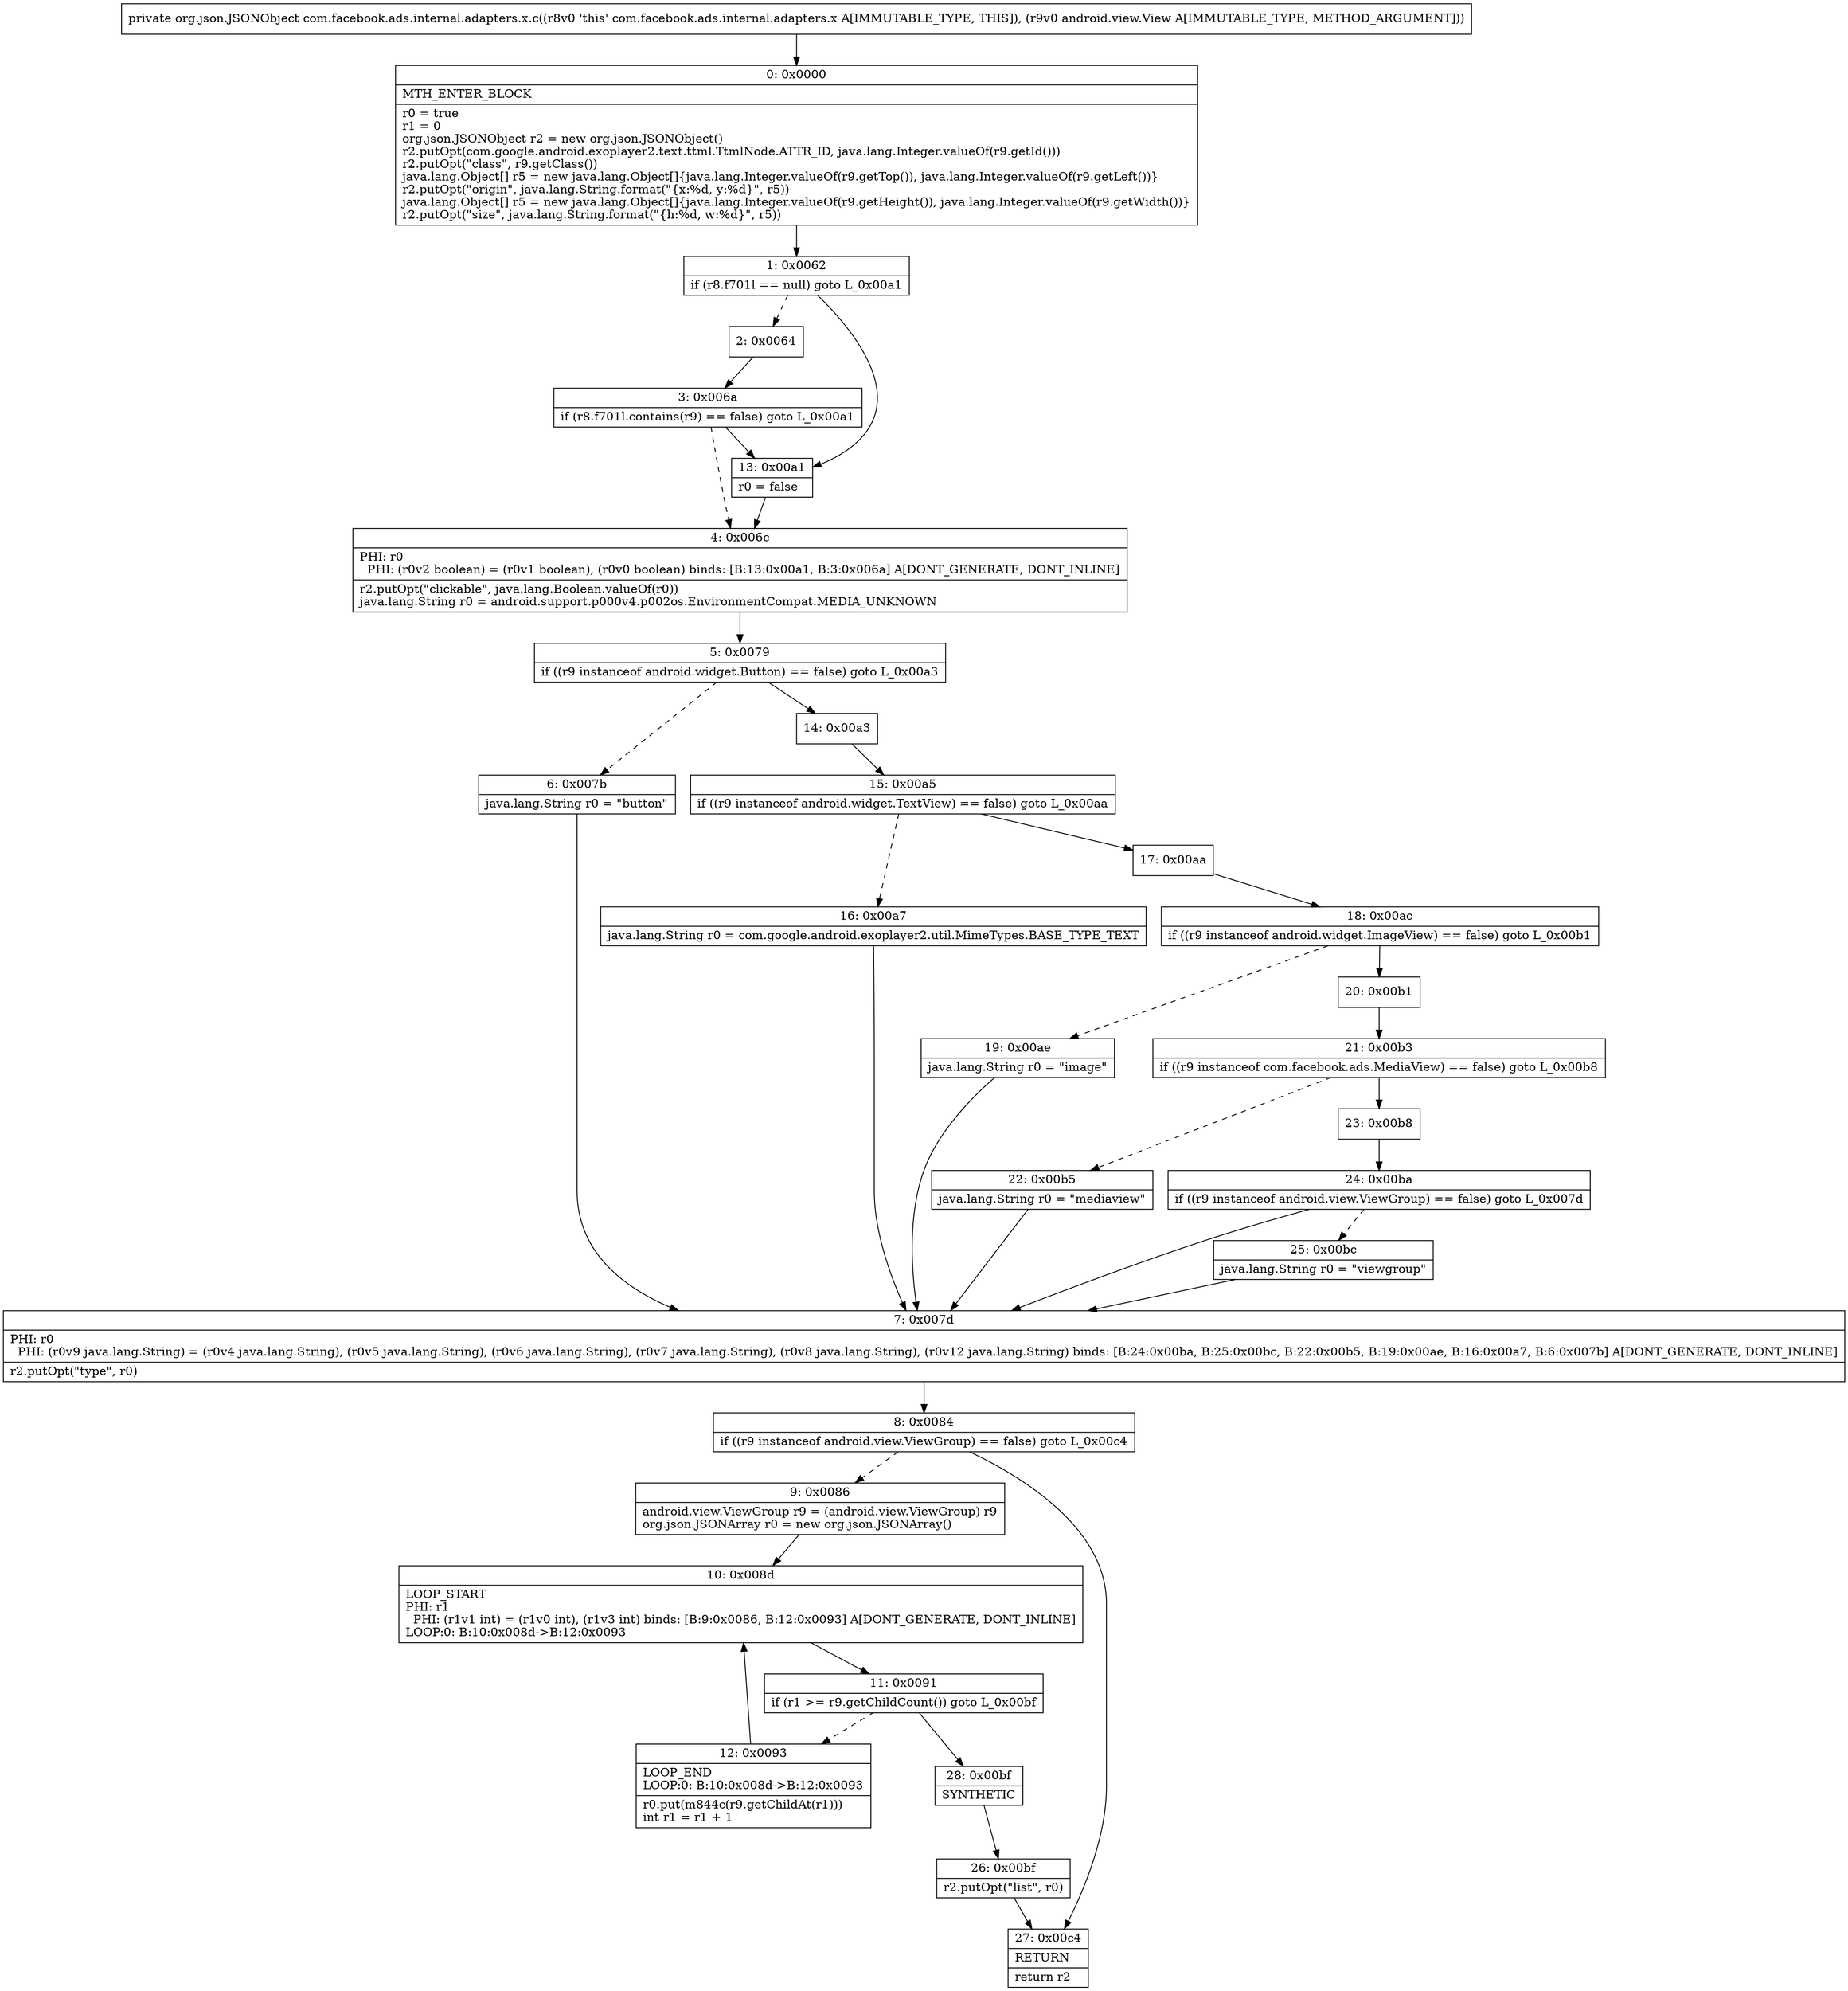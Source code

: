 digraph "CFG forcom.facebook.ads.internal.adapters.x.c(Landroid\/view\/View;)Lorg\/json\/JSONObject;" {
Node_0 [shape=record,label="{0\:\ 0x0000|MTH_ENTER_BLOCK\l|r0 = true\lr1 = 0\lorg.json.JSONObject r2 = new org.json.JSONObject()\lr2.putOpt(com.google.android.exoplayer2.text.ttml.TtmlNode.ATTR_ID, java.lang.Integer.valueOf(r9.getId()))\lr2.putOpt(\"class\", r9.getClass())\ljava.lang.Object[] r5 = new java.lang.Object[]\{java.lang.Integer.valueOf(r9.getTop()), java.lang.Integer.valueOf(r9.getLeft())\}\lr2.putOpt(\"origin\", java.lang.String.format(\"\{x:%d, y:%d\}\", r5))\ljava.lang.Object[] r5 = new java.lang.Object[]\{java.lang.Integer.valueOf(r9.getHeight()), java.lang.Integer.valueOf(r9.getWidth())\}\lr2.putOpt(\"size\", java.lang.String.format(\"\{h:%d, w:%d\}\", r5))\l}"];
Node_1 [shape=record,label="{1\:\ 0x0062|if (r8.f701l == null) goto L_0x00a1\l}"];
Node_2 [shape=record,label="{2\:\ 0x0064}"];
Node_3 [shape=record,label="{3\:\ 0x006a|if (r8.f701l.contains(r9) == false) goto L_0x00a1\l}"];
Node_4 [shape=record,label="{4\:\ 0x006c|PHI: r0 \l  PHI: (r0v2 boolean) = (r0v1 boolean), (r0v0 boolean) binds: [B:13:0x00a1, B:3:0x006a] A[DONT_GENERATE, DONT_INLINE]\l|r2.putOpt(\"clickable\", java.lang.Boolean.valueOf(r0))\ljava.lang.String r0 = android.support.p000v4.p002os.EnvironmentCompat.MEDIA_UNKNOWN\l}"];
Node_5 [shape=record,label="{5\:\ 0x0079|if ((r9 instanceof android.widget.Button) == false) goto L_0x00a3\l}"];
Node_6 [shape=record,label="{6\:\ 0x007b|java.lang.String r0 = \"button\"\l}"];
Node_7 [shape=record,label="{7\:\ 0x007d|PHI: r0 \l  PHI: (r0v9 java.lang.String) = (r0v4 java.lang.String), (r0v5 java.lang.String), (r0v6 java.lang.String), (r0v7 java.lang.String), (r0v8 java.lang.String), (r0v12 java.lang.String) binds: [B:24:0x00ba, B:25:0x00bc, B:22:0x00b5, B:19:0x00ae, B:16:0x00a7, B:6:0x007b] A[DONT_GENERATE, DONT_INLINE]\l|r2.putOpt(\"type\", r0)\l}"];
Node_8 [shape=record,label="{8\:\ 0x0084|if ((r9 instanceof android.view.ViewGroup) == false) goto L_0x00c4\l}"];
Node_9 [shape=record,label="{9\:\ 0x0086|android.view.ViewGroup r9 = (android.view.ViewGroup) r9\lorg.json.JSONArray r0 = new org.json.JSONArray()\l}"];
Node_10 [shape=record,label="{10\:\ 0x008d|LOOP_START\lPHI: r1 \l  PHI: (r1v1 int) = (r1v0 int), (r1v3 int) binds: [B:9:0x0086, B:12:0x0093] A[DONT_GENERATE, DONT_INLINE]\lLOOP:0: B:10:0x008d\-\>B:12:0x0093\l}"];
Node_11 [shape=record,label="{11\:\ 0x0091|if (r1 \>= r9.getChildCount()) goto L_0x00bf\l}"];
Node_12 [shape=record,label="{12\:\ 0x0093|LOOP_END\lLOOP:0: B:10:0x008d\-\>B:12:0x0093\l|r0.put(m844c(r9.getChildAt(r1)))\lint r1 = r1 + 1\l}"];
Node_13 [shape=record,label="{13\:\ 0x00a1|r0 = false\l}"];
Node_14 [shape=record,label="{14\:\ 0x00a3}"];
Node_15 [shape=record,label="{15\:\ 0x00a5|if ((r9 instanceof android.widget.TextView) == false) goto L_0x00aa\l}"];
Node_16 [shape=record,label="{16\:\ 0x00a7|java.lang.String r0 = com.google.android.exoplayer2.util.MimeTypes.BASE_TYPE_TEXT\l}"];
Node_17 [shape=record,label="{17\:\ 0x00aa}"];
Node_18 [shape=record,label="{18\:\ 0x00ac|if ((r9 instanceof android.widget.ImageView) == false) goto L_0x00b1\l}"];
Node_19 [shape=record,label="{19\:\ 0x00ae|java.lang.String r0 = \"image\"\l}"];
Node_20 [shape=record,label="{20\:\ 0x00b1}"];
Node_21 [shape=record,label="{21\:\ 0x00b3|if ((r9 instanceof com.facebook.ads.MediaView) == false) goto L_0x00b8\l}"];
Node_22 [shape=record,label="{22\:\ 0x00b5|java.lang.String r0 = \"mediaview\"\l}"];
Node_23 [shape=record,label="{23\:\ 0x00b8}"];
Node_24 [shape=record,label="{24\:\ 0x00ba|if ((r9 instanceof android.view.ViewGroup) == false) goto L_0x007d\l}"];
Node_25 [shape=record,label="{25\:\ 0x00bc|java.lang.String r0 = \"viewgroup\"\l}"];
Node_26 [shape=record,label="{26\:\ 0x00bf|r2.putOpt(\"list\", r0)\l}"];
Node_27 [shape=record,label="{27\:\ 0x00c4|RETURN\l|return r2\l}"];
Node_28 [shape=record,label="{28\:\ 0x00bf|SYNTHETIC\l}"];
MethodNode[shape=record,label="{private org.json.JSONObject com.facebook.ads.internal.adapters.x.c((r8v0 'this' com.facebook.ads.internal.adapters.x A[IMMUTABLE_TYPE, THIS]), (r9v0 android.view.View A[IMMUTABLE_TYPE, METHOD_ARGUMENT])) }"];
MethodNode -> Node_0;
Node_0 -> Node_1;
Node_1 -> Node_2[style=dashed];
Node_1 -> Node_13;
Node_2 -> Node_3;
Node_3 -> Node_4[style=dashed];
Node_3 -> Node_13;
Node_4 -> Node_5;
Node_5 -> Node_6[style=dashed];
Node_5 -> Node_14;
Node_6 -> Node_7;
Node_7 -> Node_8;
Node_8 -> Node_9[style=dashed];
Node_8 -> Node_27;
Node_9 -> Node_10;
Node_10 -> Node_11;
Node_11 -> Node_12[style=dashed];
Node_11 -> Node_28;
Node_12 -> Node_10;
Node_13 -> Node_4;
Node_14 -> Node_15;
Node_15 -> Node_16[style=dashed];
Node_15 -> Node_17;
Node_16 -> Node_7;
Node_17 -> Node_18;
Node_18 -> Node_19[style=dashed];
Node_18 -> Node_20;
Node_19 -> Node_7;
Node_20 -> Node_21;
Node_21 -> Node_22[style=dashed];
Node_21 -> Node_23;
Node_22 -> Node_7;
Node_23 -> Node_24;
Node_24 -> Node_7;
Node_24 -> Node_25[style=dashed];
Node_25 -> Node_7;
Node_26 -> Node_27;
Node_28 -> Node_26;
}

